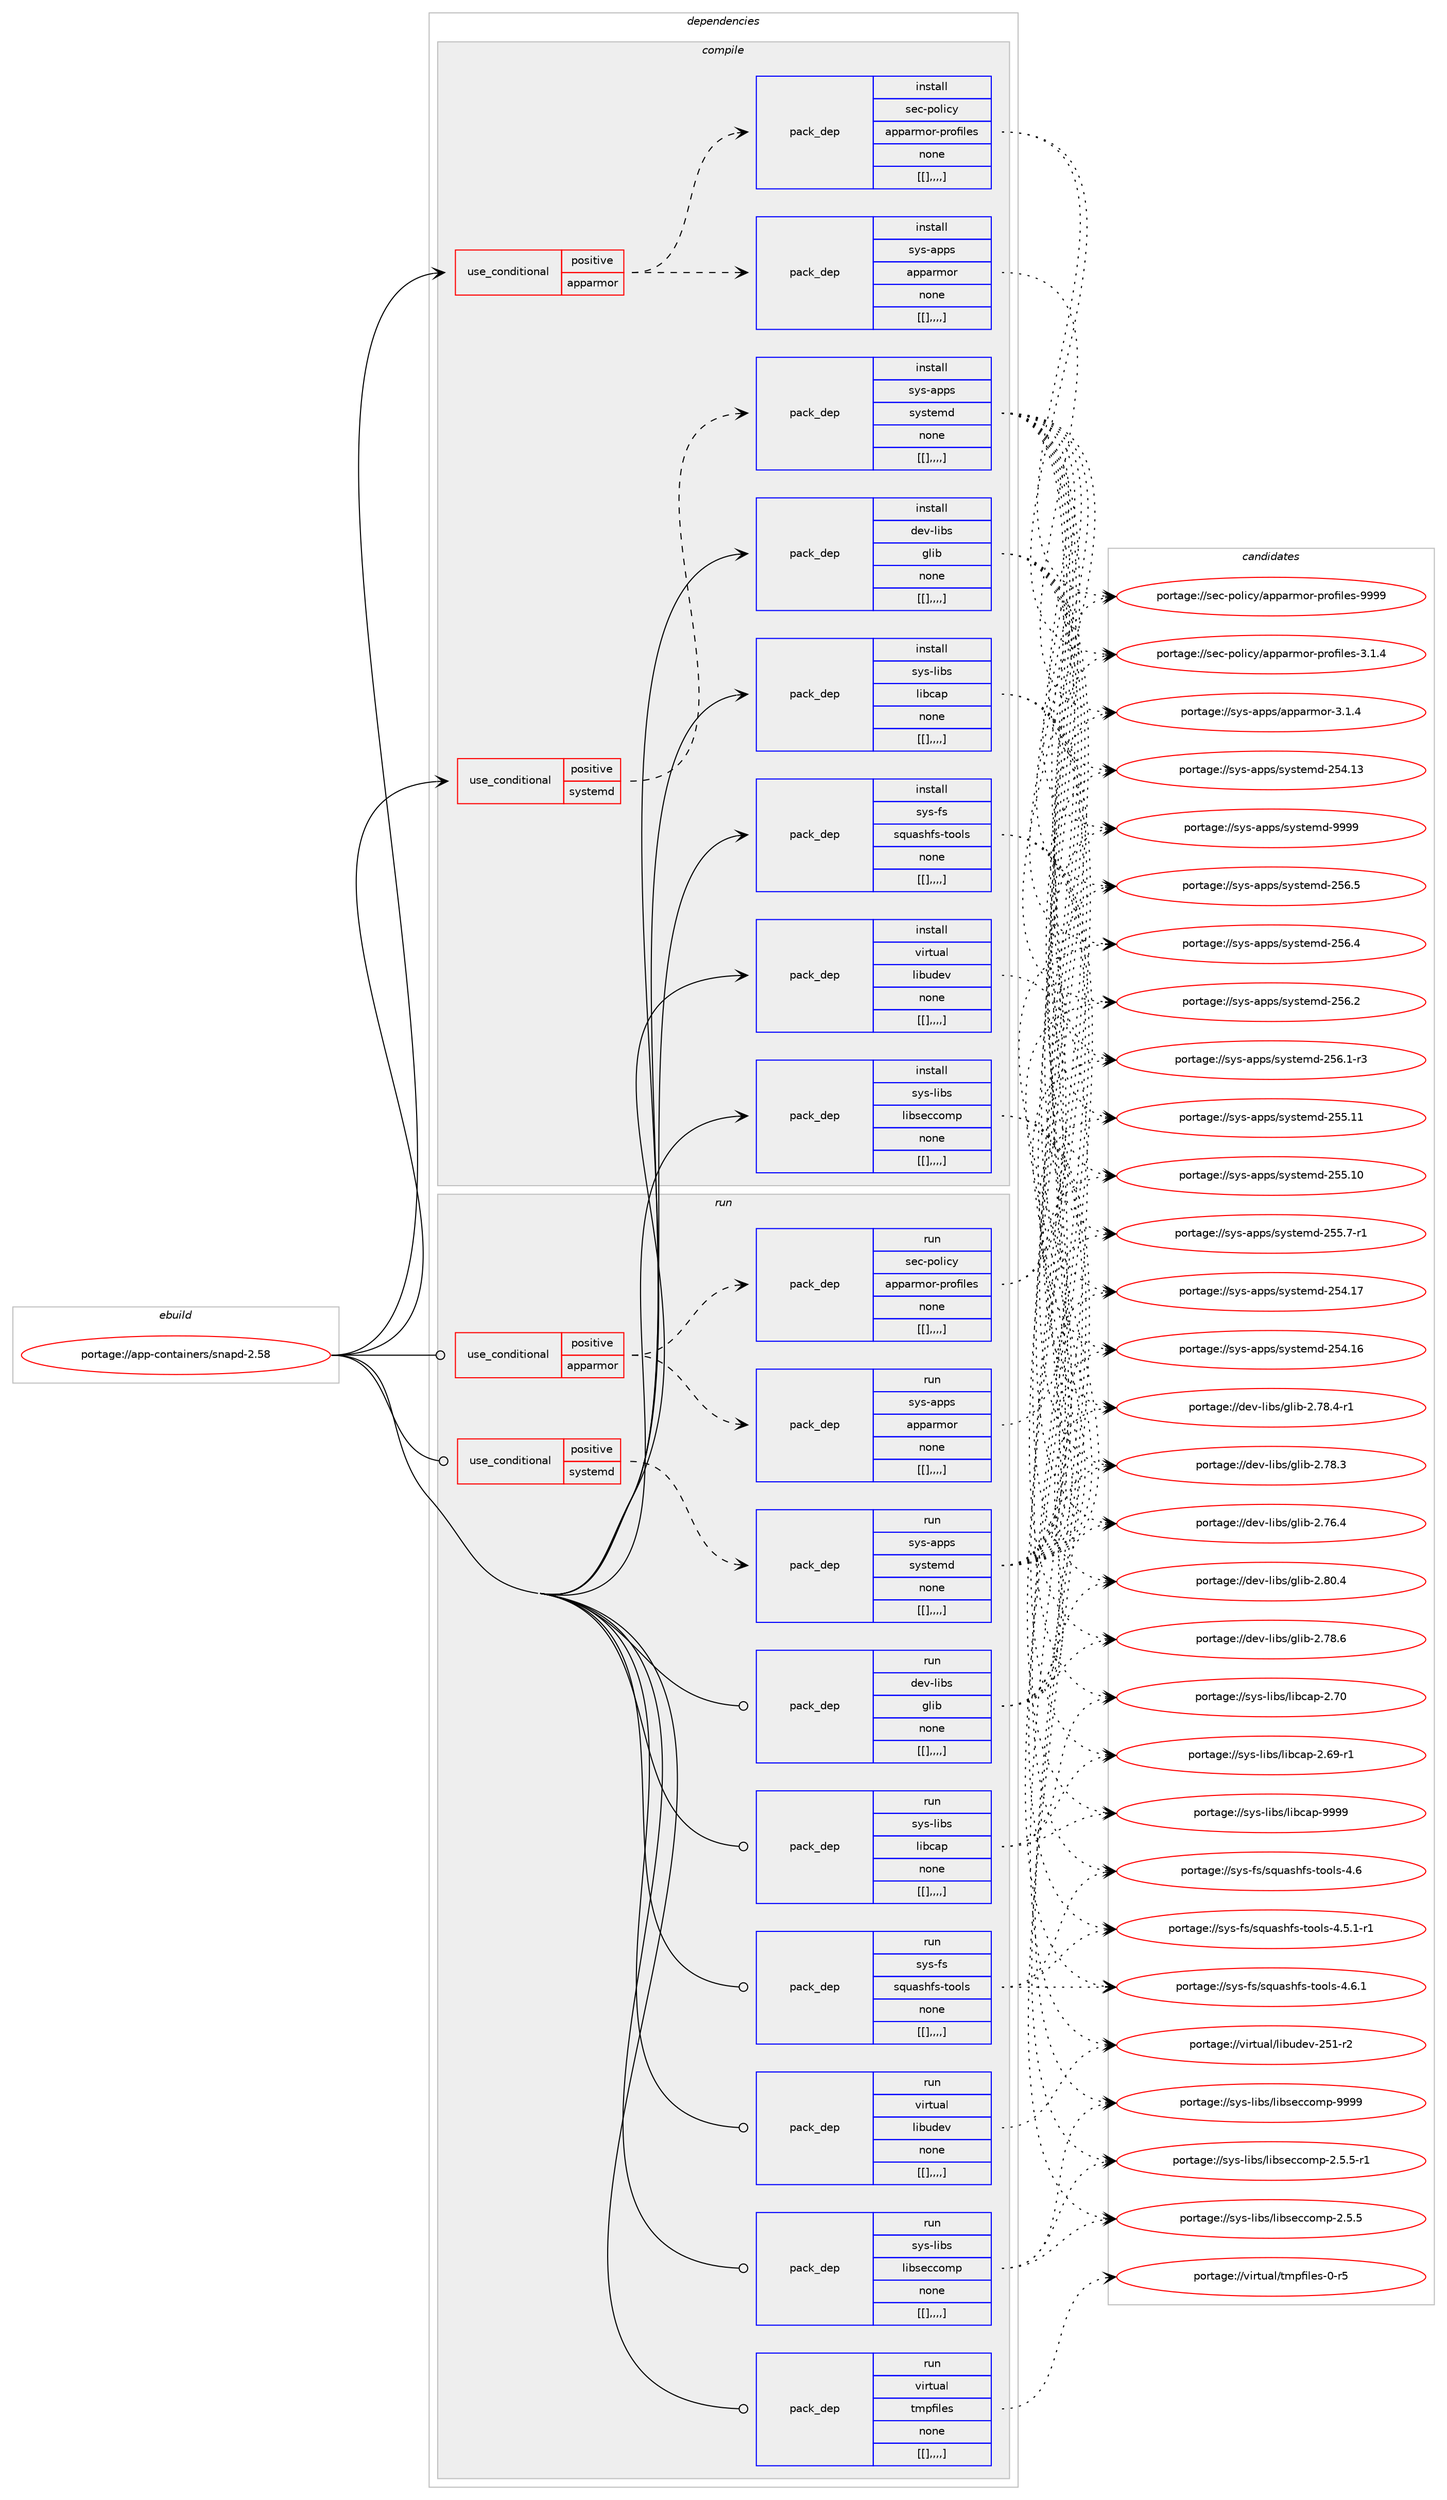 digraph prolog {

# *************
# Graph options
# *************

newrank=true;
concentrate=true;
compound=true;
graph [rankdir=LR,fontname=Helvetica,fontsize=10,ranksep=1.5];#, ranksep=2.5, nodesep=0.2];
edge  [arrowhead=vee];
node  [fontname=Helvetica,fontsize=10];

# **********
# The ebuild
# **********

subgraph cluster_leftcol {
color=gray;
label=<<i>ebuild</i>>;
id [label="portage://app-containers/snapd-2.58", color=red, width=4, href="../app-containers/snapd-2.58.svg"];
}

# ****************
# The dependencies
# ****************

subgraph cluster_midcol {
color=gray;
label=<<i>dependencies</i>>;
subgraph cluster_compile {
fillcolor="#eeeeee";
style=filled;
label=<<i>compile</i>>;
subgraph cond3445 {
dependency12603 [label=<<TABLE BORDER="0" CELLBORDER="1" CELLSPACING="0" CELLPADDING="4"><TR><TD ROWSPAN="3" CELLPADDING="10">use_conditional</TD></TR><TR><TD>positive</TD></TR><TR><TD>apparmor</TD></TR></TABLE>>, shape=none, color=red];
subgraph pack9089 {
dependency12604 [label=<<TABLE BORDER="0" CELLBORDER="1" CELLSPACING="0" CELLPADDING="4" WIDTH="220"><TR><TD ROWSPAN="6" CELLPADDING="30">pack_dep</TD></TR><TR><TD WIDTH="110">install</TD></TR><TR><TD>sec-policy</TD></TR><TR><TD>apparmor-profiles</TD></TR><TR><TD>none</TD></TR><TR><TD>[[],,,,]</TD></TR></TABLE>>, shape=none, color=blue];
}
dependency12603:e -> dependency12604:w [weight=20,style="dashed",arrowhead="vee"];
subgraph pack9090 {
dependency12605 [label=<<TABLE BORDER="0" CELLBORDER="1" CELLSPACING="0" CELLPADDING="4" WIDTH="220"><TR><TD ROWSPAN="6" CELLPADDING="30">pack_dep</TD></TR><TR><TD WIDTH="110">install</TD></TR><TR><TD>sys-apps</TD></TR><TR><TD>apparmor</TD></TR><TR><TD>none</TD></TR><TR><TD>[[],,,,]</TD></TR></TABLE>>, shape=none, color=blue];
}
dependency12603:e -> dependency12605:w [weight=20,style="dashed",arrowhead="vee"];
}
id:e -> dependency12603:w [weight=20,style="solid",arrowhead="vee"];
subgraph cond3446 {
dependency12606 [label=<<TABLE BORDER="0" CELLBORDER="1" CELLSPACING="0" CELLPADDING="4"><TR><TD ROWSPAN="3" CELLPADDING="10">use_conditional</TD></TR><TR><TD>positive</TD></TR><TR><TD>systemd</TD></TR></TABLE>>, shape=none, color=red];
subgraph pack9091 {
dependency12607 [label=<<TABLE BORDER="0" CELLBORDER="1" CELLSPACING="0" CELLPADDING="4" WIDTH="220"><TR><TD ROWSPAN="6" CELLPADDING="30">pack_dep</TD></TR><TR><TD WIDTH="110">install</TD></TR><TR><TD>sys-apps</TD></TR><TR><TD>systemd</TD></TR><TR><TD>none</TD></TR><TR><TD>[[],,,,]</TD></TR></TABLE>>, shape=none, color=blue];
}
dependency12606:e -> dependency12607:w [weight=20,style="dashed",arrowhead="vee"];
}
id:e -> dependency12606:w [weight=20,style="solid",arrowhead="vee"];
subgraph pack9092 {
dependency12608 [label=<<TABLE BORDER="0" CELLBORDER="1" CELLSPACING="0" CELLPADDING="4" WIDTH="220"><TR><TD ROWSPAN="6" CELLPADDING="30">pack_dep</TD></TR><TR><TD WIDTH="110">install</TD></TR><TR><TD>dev-libs</TD></TR><TR><TD>glib</TD></TR><TR><TD>none</TD></TR><TR><TD>[[],,,,]</TD></TR></TABLE>>, shape=none, color=blue];
}
id:e -> dependency12608:w [weight=20,style="solid",arrowhead="vee"];
subgraph pack9093 {
dependency12609 [label=<<TABLE BORDER="0" CELLBORDER="1" CELLSPACING="0" CELLPADDING="4" WIDTH="220"><TR><TD ROWSPAN="6" CELLPADDING="30">pack_dep</TD></TR><TR><TD WIDTH="110">install</TD></TR><TR><TD>sys-fs</TD></TR><TR><TD>squashfs-tools</TD></TR><TR><TD>none</TD></TR><TR><TD>[[],,,,]</TD></TR></TABLE>>, shape=none, color=blue];
}
id:e -> dependency12609:w [weight=20,style="solid",arrowhead="vee"];
subgraph pack9094 {
dependency12610 [label=<<TABLE BORDER="0" CELLBORDER="1" CELLSPACING="0" CELLPADDING="4" WIDTH="220"><TR><TD ROWSPAN="6" CELLPADDING="30">pack_dep</TD></TR><TR><TD WIDTH="110">install</TD></TR><TR><TD>sys-libs</TD></TR><TR><TD>libcap</TD></TR><TR><TD>none</TD></TR><TR><TD>[[],,,,]</TD></TR></TABLE>>, shape=none, color=blue];
}
id:e -> dependency12610:w [weight=20,style="solid",arrowhead="vee"];
subgraph pack9095 {
dependency12611 [label=<<TABLE BORDER="0" CELLBORDER="1" CELLSPACING="0" CELLPADDING="4" WIDTH="220"><TR><TD ROWSPAN="6" CELLPADDING="30">pack_dep</TD></TR><TR><TD WIDTH="110">install</TD></TR><TR><TD>sys-libs</TD></TR><TR><TD>libseccomp</TD></TR><TR><TD>none</TD></TR><TR><TD>[[],,,,]</TD></TR></TABLE>>, shape=none, color=blue];
}
id:e -> dependency12611:w [weight=20,style="solid",arrowhead="vee"];
subgraph pack9096 {
dependency12612 [label=<<TABLE BORDER="0" CELLBORDER="1" CELLSPACING="0" CELLPADDING="4" WIDTH="220"><TR><TD ROWSPAN="6" CELLPADDING="30">pack_dep</TD></TR><TR><TD WIDTH="110">install</TD></TR><TR><TD>virtual</TD></TR><TR><TD>libudev</TD></TR><TR><TD>none</TD></TR><TR><TD>[[],,,,]</TD></TR></TABLE>>, shape=none, color=blue];
}
id:e -> dependency12612:w [weight=20,style="solid",arrowhead="vee"];
}
subgraph cluster_compileandrun {
fillcolor="#eeeeee";
style=filled;
label=<<i>compile and run</i>>;
}
subgraph cluster_run {
fillcolor="#eeeeee";
style=filled;
label=<<i>run</i>>;
subgraph cond3447 {
dependency12613 [label=<<TABLE BORDER="0" CELLBORDER="1" CELLSPACING="0" CELLPADDING="4"><TR><TD ROWSPAN="3" CELLPADDING="10">use_conditional</TD></TR><TR><TD>positive</TD></TR><TR><TD>apparmor</TD></TR></TABLE>>, shape=none, color=red];
subgraph pack9097 {
dependency12614 [label=<<TABLE BORDER="0" CELLBORDER="1" CELLSPACING="0" CELLPADDING="4" WIDTH="220"><TR><TD ROWSPAN="6" CELLPADDING="30">pack_dep</TD></TR><TR><TD WIDTH="110">run</TD></TR><TR><TD>sec-policy</TD></TR><TR><TD>apparmor-profiles</TD></TR><TR><TD>none</TD></TR><TR><TD>[[],,,,]</TD></TR></TABLE>>, shape=none, color=blue];
}
dependency12613:e -> dependency12614:w [weight=20,style="dashed",arrowhead="vee"];
subgraph pack9098 {
dependency12615 [label=<<TABLE BORDER="0" CELLBORDER="1" CELLSPACING="0" CELLPADDING="4" WIDTH="220"><TR><TD ROWSPAN="6" CELLPADDING="30">pack_dep</TD></TR><TR><TD WIDTH="110">run</TD></TR><TR><TD>sys-apps</TD></TR><TR><TD>apparmor</TD></TR><TR><TD>none</TD></TR><TR><TD>[[],,,,]</TD></TR></TABLE>>, shape=none, color=blue];
}
dependency12613:e -> dependency12615:w [weight=20,style="dashed",arrowhead="vee"];
}
id:e -> dependency12613:w [weight=20,style="solid",arrowhead="odot"];
subgraph cond3448 {
dependency12616 [label=<<TABLE BORDER="0" CELLBORDER="1" CELLSPACING="0" CELLPADDING="4"><TR><TD ROWSPAN="3" CELLPADDING="10">use_conditional</TD></TR><TR><TD>positive</TD></TR><TR><TD>systemd</TD></TR></TABLE>>, shape=none, color=red];
subgraph pack9099 {
dependency12617 [label=<<TABLE BORDER="0" CELLBORDER="1" CELLSPACING="0" CELLPADDING="4" WIDTH="220"><TR><TD ROWSPAN="6" CELLPADDING="30">pack_dep</TD></TR><TR><TD WIDTH="110">run</TD></TR><TR><TD>sys-apps</TD></TR><TR><TD>systemd</TD></TR><TR><TD>none</TD></TR><TR><TD>[[],,,,]</TD></TR></TABLE>>, shape=none, color=blue];
}
dependency12616:e -> dependency12617:w [weight=20,style="dashed",arrowhead="vee"];
}
id:e -> dependency12616:w [weight=20,style="solid",arrowhead="odot"];
subgraph pack9100 {
dependency12618 [label=<<TABLE BORDER="0" CELLBORDER="1" CELLSPACING="0" CELLPADDING="4" WIDTH="220"><TR><TD ROWSPAN="6" CELLPADDING="30">pack_dep</TD></TR><TR><TD WIDTH="110">run</TD></TR><TR><TD>dev-libs</TD></TR><TR><TD>glib</TD></TR><TR><TD>none</TD></TR><TR><TD>[[],,,,]</TD></TR></TABLE>>, shape=none, color=blue];
}
id:e -> dependency12618:w [weight=20,style="solid",arrowhead="odot"];
subgraph pack9101 {
dependency12619 [label=<<TABLE BORDER="0" CELLBORDER="1" CELLSPACING="0" CELLPADDING="4" WIDTH="220"><TR><TD ROWSPAN="6" CELLPADDING="30">pack_dep</TD></TR><TR><TD WIDTH="110">run</TD></TR><TR><TD>sys-fs</TD></TR><TR><TD>squashfs-tools</TD></TR><TR><TD>none</TD></TR><TR><TD>[[],,,,]</TD></TR></TABLE>>, shape=none, color=blue];
}
id:e -> dependency12619:w [weight=20,style="solid",arrowhead="odot"];
subgraph pack9102 {
dependency12620 [label=<<TABLE BORDER="0" CELLBORDER="1" CELLSPACING="0" CELLPADDING="4" WIDTH="220"><TR><TD ROWSPAN="6" CELLPADDING="30">pack_dep</TD></TR><TR><TD WIDTH="110">run</TD></TR><TR><TD>sys-libs</TD></TR><TR><TD>libcap</TD></TR><TR><TD>none</TD></TR><TR><TD>[[],,,,]</TD></TR></TABLE>>, shape=none, color=blue];
}
id:e -> dependency12620:w [weight=20,style="solid",arrowhead="odot"];
subgraph pack9103 {
dependency12621 [label=<<TABLE BORDER="0" CELLBORDER="1" CELLSPACING="0" CELLPADDING="4" WIDTH="220"><TR><TD ROWSPAN="6" CELLPADDING="30">pack_dep</TD></TR><TR><TD WIDTH="110">run</TD></TR><TR><TD>sys-libs</TD></TR><TR><TD>libseccomp</TD></TR><TR><TD>none</TD></TR><TR><TD>[[],,,,]</TD></TR></TABLE>>, shape=none, color=blue];
}
id:e -> dependency12621:w [weight=20,style="solid",arrowhead="odot"];
subgraph pack9104 {
dependency12622 [label=<<TABLE BORDER="0" CELLBORDER="1" CELLSPACING="0" CELLPADDING="4" WIDTH="220"><TR><TD ROWSPAN="6" CELLPADDING="30">pack_dep</TD></TR><TR><TD WIDTH="110">run</TD></TR><TR><TD>virtual</TD></TR><TR><TD>libudev</TD></TR><TR><TD>none</TD></TR><TR><TD>[[],,,,]</TD></TR></TABLE>>, shape=none, color=blue];
}
id:e -> dependency12622:w [weight=20,style="solid",arrowhead="odot"];
subgraph pack9105 {
dependency12623 [label=<<TABLE BORDER="0" CELLBORDER="1" CELLSPACING="0" CELLPADDING="4" WIDTH="220"><TR><TD ROWSPAN="6" CELLPADDING="30">pack_dep</TD></TR><TR><TD WIDTH="110">run</TD></TR><TR><TD>virtual</TD></TR><TR><TD>tmpfiles</TD></TR><TR><TD>none</TD></TR><TR><TD>[[],,,,]</TD></TR></TABLE>>, shape=none, color=blue];
}
id:e -> dependency12623:w [weight=20,style="solid",arrowhead="odot"];
}
}

# **************
# The candidates
# **************

subgraph cluster_choices {
rank=same;
color=gray;
label=<<i>candidates</i>>;

subgraph choice9089 {
color=black;
nodesep=1;
choice115101994511211110810599121479711211297114109111114451121141111021051081011154557575757 [label="portage://sec-policy/apparmor-profiles-9999", color=red, width=4,href="../sec-policy/apparmor-profiles-9999.svg"];
choice11510199451121111081059912147971121129711410911111445112114111102105108101115455146494652 [label="portage://sec-policy/apparmor-profiles-3.1.4", color=red, width=4,href="../sec-policy/apparmor-profiles-3.1.4.svg"];
dependency12604:e -> choice115101994511211110810599121479711211297114109111114451121141111021051081011154557575757:w [style=dotted,weight="100"];
dependency12604:e -> choice11510199451121111081059912147971121129711410911111445112114111102105108101115455146494652:w [style=dotted,weight="100"];
}
subgraph choice9090 {
color=black;
nodesep=1;
choice1151211154597112112115479711211297114109111114455146494652 [label="portage://sys-apps/apparmor-3.1.4", color=red, width=4,href="../sys-apps/apparmor-3.1.4.svg"];
dependency12605:e -> choice1151211154597112112115479711211297114109111114455146494652:w [style=dotted,weight="100"];
}
subgraph choice9091 {
color=black;
nodesep=1;
choice1151211154597112112115471151211151161011091004557575757 [label="portage://sys-apps/systemd-9999", color=red, width=4,href="../sys-apps/systemd-9999.svg"];
choice115121115459711211211547115121115116101109100455053544653 [label="portage://sys-apps/systemd-256.5", color=red, width=4,href="../sys-apps/systemd-256.5.svg"];
choice115121115459711211211547115121115116101109100455053544652 [label="portage://sys-apps/systemd-256.4", color=red, width=4,href="../sys-apps/systemd-256.4.svg"];
choice115121115459711211211547115121115116101109100455053544650 [label="portage://sys-apps/systemd-256.2", color=red, width=4,href="../sys-apps/systemd-256.2.svg"];
choice1151211154597112112115471151211151161011091004550535446494511451 [label="portage://sys-apps/systemd-256.1-r3", color=red, width=4,href="../sys-apps/systemd-256.1-r3.svg"];
choice11512111545971121121154711512111511610110910045505353464949 [label="portage://sys-apps/systemd-255.11", color=red, width=4,href="../sys-apps/systemd-255.11.svg"];
choice11512111545971121121154711512111511610110910045505353464948 [label="portage://sys-apps/systemd-255.10", color=red, width=4,href="../sys-apps/systemd-255.10.svg"];
choice1151211154597112112115471151211151161011091004550535346554511449 [label="portage://sys-apps/systemd-255.7-r1", color=red, width=4,href="../sys-apps/systemd-255.7-r1.svg"];
choice11512111545971121121154711512111511610110910045505352464955 [label="portage://sys-apps/systemd-254.17", color=red, width=4,href="../sys-apps/systemd-254.17.svg"];
choice11512111545971121121154711512111511610110910045505352464954 [label="portage://sys-apps/systemd-254.16", color=red, width=4,href="../sys-apps/systemd-254.16.svg"];
choice11512111545971121121154711512111511610110910045505352464951 [label="portage://sys-apps/systemd-254.13", color=red, width=4,href="../sys-apps/systemd-254.13.svg"];
dependency12607:e -> choice1151211154597112112115471151211151161011091004557575757:w [style=dotted,weight="100"];
dependency12607:e -> choice115121115459711211211547115121115116101109100455053544653:w [style=dotted,weight="100"];
dependency12607:e -> choice115121115459711211211547115121115116101109100455053544652:w [style=dotted,weight="100"];
dependency12607:e -> choice115121115459711211211547115121115116101109100455053544650:w [style=dotted,weight="100"];
dependency12607:e -> choice1151211154597112112115471151211151161011091004550535446494511451:w [style=dotted,weight="100"];
dependency12607:e -> choice11512111545971121121154711512111511610110910045505353464949:w [style=dotted,weight="100"];
dependency12607:e -> choice11512111545971121121154711512111511610110910045505353464948:w [style=dotted,weight="100"];
dependency12607:e -> choice1151211154597112112115471151211151161011091004550535346554511449:w [style=dotted,weight="100"];
dependency12607:e -> choice11512111545971121121154711512111511610110910045505352464955:w [style=dotted,weight="100"];
dependency12607:e -> choice11512111545971121121154711512111511610110910045505352464954:w [style=dotted,weight="100"];
dependency12607:e -> choice11512111545971121121154711512111511610110910045505352464951:w [style=dotted,weight="100"];
}
subgraph choice9092 {
color=black;
nodesep=1;
choice1001011184510810598115471031081059845504656484652 [label="portage://dev-libs/glib-2.80.4", color=red, width=4,href="../dev-libs/glib-2.80.4.svg"];
choice1001011184510810598115471031081059845504655564654 [label="portage://dev-libs/glib-2.78.6", color=red, width=4,href="../dev-libs/glib-2.78.6.svg"];
choice10010111845108105981154710310810598455046555646524511449 [label="portage://dev-libs/glib-2.78.4-r1", color=red, width=4,href="../dev-libs/glib-2.78.4-r1.svg"];
choice1001011184510810598115471031081059845504655564651 [label="portage://dev-libs/glib-2.78.3", color=red, width=4,href="../dev-libs/glib-2.78.3.svg"];
choice1001011184510810598115471031081059845504655544652 [label="portage://dev-libs/glib-2.76.4", color=red, width=4,href="../dev-libs/glib-2.76.4.svg"];
dependency12608:e -> choice1001011184510810598115471031081059845504656484652:w [style=dotted,weight="100"];
dependency12608:e -> choice1001011184510810598115471031081059845504655564654:w [style=dotted,weight="100"];
dependency12608:e -> choice10010111845108105981154710310810598455046555646524511449:w [style=dotted,weight="100"];
dependency12608:e -> choice1001011184510810598115471031081059845504655564651:w [style=dotted,weight="100"];
dependency12608:e -> choice1001011184510810598115471031081059845504655544652:w [style=dotted,weight="100"];
}
subgraph choice9093 {
color=black;
nodesep=1;
choice11512111545102115471151131179711510410211545116111111108115455246544649 [label="portage://sys-fs/squashfs-tools-4.6.1", color=red, width=4,href="../sys-fs/squashfs-tools-4.6.1.svg"];
choice1151211154510211547115113117971151041021154511611111110811545524654 [label="portage://sys-fs/squashfs-tools-4.6", color=red, width=4,href="../sys-fs/squashfs-tools-4.6.svg"];
choice115121115451021154711511311797115104102115451161111111081154552465346494511449 [label="portage://sys-fs/squashfs-tools-4.5.1-r1", color=red, width=4,href="../sys-fs/squashfs-tools-4.5.1-r1.svg"];
dependency12609:e -> choice11512111545102115471151131179711510410211545116111111108115455246544649:w [style=dotted,weight="100"];
dependency12609:e -> choice1151211154510211547115113117971151041021154511611111110811545524654:w [style=dotted,weight="100"];
dependency12609:e -> choice115121115451021154711511311797115104102115451161111111081154552465346494511449:w [style=dotted,weight="100"];
}
subgraph choice9094 {
color=black;
nodesep=1;
choice1151211154510810598115471081059899971124557575757 [label="portage://sys-libs/libcap-9999", color=red, width=4,href="../sys-libs/libcap-9999.svg"];
choice1151211154510810598115471081059899971124550465548 [label="portage://sys-libs/libcap-2.70", color=red, width=4,href="../sys-libs/libcap-2.70.svg"];
choice11512111545108105981154710810598999711245504654574511449 [label="portage://sys-libs/libcap-2.69-r1", color=red, width=4,href="../sys-libs/libcap-2.69-r1.svg"];
dependency12610:e -> choice1151211154510810598115471081059899971124557575757:w [style=dotted,weight="100"];
dependency12610:e -> choice1151211154510810598115471081059899971124550465548:w [style=dotted,weight="100"];
dependency12610:e -> choice11512111545108105981154710810598999711245504654574511449:w [style=dotted,weight="100"];
}
subgraph choice9095 {
color=black;
nodesep=1;
choice1151211154510810598115471081059811510199991111091124557575757 [label="portage://sys-libs/libseccomp-9999", color=red, width=4,href="../sys-libs/libseccomp-9999.svg"];
choice1151211154510810598115471081059811510199991111091124550465346534511449 [label="portage://sys-libs/libseccomp-2.5.5-r1", color=red, width=4,href="../sys-libs/libseccomp-2.5.5-r1.svg"];
choice115121115451081059811547108105981151019999111109112455046534653 [label="portage://sys-libs/libseccomp-2.5.5", color=red, width=4,href="../sys-libs/libseccomp-2.5.5.svg"];
dependency12611:e -> choice1151211154510810598115471081059811510199991111091124557575757:w [style=dotted,weight="100"];
dependency12611:e -> choice1151211154510810598115471081059811510199991111091124550465346534511449:w [style=dotted,weight="100"];
dependency12611:e -> choice115121115451081059811547108105981151019999111109112455046534653:w [style=dotted,weight="100"];
}
subgraph choice9096 {
color=black;
nodesep=1;
choice118105114116117971084710810598117100101118455053494511450 [label="portage://virtual/libudev-251-r2", color=red, width=4,href="../virtual/libudev-251-r2.svg"];
dependency12612:e -> choice118105114116117971084710810598117100101118455053494511450:w [style=dotted,weight="100"];
}
subgraph choice9097 {
color=black;
nodesep=1;
choice115101994511211110810599121479711211297114109111114451121141111021051081011154557575757 [label="portage://sec-policy/apparmor-profiles-9999", color=red, width=4,href="../sec-policy/apparmor-profiles-9999.svg"];
choice11510199451121111081059912147971121129711410911111445112114111102105108101115455146494652 [label="portage://sec-policy/apparmor-profiles-3.1.4", color=red, width=4,href="../sec-policy/apparmor-profiles-3.1.4.svg"];
dependency12614:e -> choice115101994511211110810599121479711211297114109111114451121141111021051081011154557575757:w [style=dotted,weight="100"];
dependency12614:e -> choice11510199451121111081059912147971121129711410911111445112114111102105108101115455146494652:w [style=dotted,weight="100"];
}
subgraph choice9098 {
color=black;
nodesep=1;
choice1151211154597112112115479711211297114109111114455146494652 [label="portage://sys-apps/apparmor-3.1.4", color=red, width=4,href="../sys-apps/apparmor-3.1.4.svg"];
dependency12615:e -> choice1151211154597112112115479711211297114109111114455146494652:w [style=dotted,weight="100"];
}
subgraph choice9099 {
color=black;
nodesep=1;
choice1151211154597112112115471151211151161011091004557575757 [label="portage://sys-apps/systemd-9999", color=red, width=4,href="../sys-apps/systemd-9999.svg"];
choice115121115459711211211547115121115116101109100455053544653 [label="portage://sys-apps/systemd-256.5", color=red, width=4,href="../sys-apps/systemd-256.5.svg"];
choice115121115459711211211547115121115116101109100455053544652 [label="portage://sys-apps/systemd-256.4", color=red, width=4,href="../sys-apps/systemd-256.4.svg"];
choice115121115459711211211547115121115116101109100455053544650 [label="portage://sys-apps/systemd-256.2", color=red, width=4,href="../sys-apps/systemd-256.2.svg"];
choice1151211154597112112115471151211151161011091004550535446494511451 [label="portage://sys-apps/systemd-256.1-r3", color=red, width=4,href="../sys-apps/systemd-256.1-r3.svg"];
choice11512111545971121121154711512111511610110910045505353464949 [label="portage://sys-apps/systemd-255.11", color=red, width=4,href="../sys-apps/systemd-255.11.svg"];
choice11512111545971121121154711512111511610110910045505353464948 [label="portage://sys-apps/systemd-255.10", color=red, width=4,href="../sys-apps/systemd-255.10.svg"];
choice1151211154597112112115471151211151161011091004550535346554511449 [label="portage://sys-apps/systemd-255.7-r1", color=red, width=4,href="../sys-apps/systemd-255.7-r1.svg"];
choice11512111545971121121154711512111511610110910045505352464955 [label="portage://sys-apps/systemd-254.17", color=red, width=4,href="../sys-apps/systemd-254.17.svg"];
choice11512111545971121121154711512111511610110910045505352464954 [label="portage://sys-apps/systemd-254.16", color=red, width=4,href="../sys-apps/systemd-254.16.svg"];
choice11512111545971121121154711512111511610110910045505352464951 [label="portage://sys-apps/systemd-254.13", color=red, width=4,href="../sys-apps/systemd-254.13.svg"];
dependency12617:e -> choice1151211154597112112115471151211151161011091004557575757:w [style=dotted,weight="100"];
dependency12617:e -> choice115121115459711211211547115121115116101109100455053544653:w [style=dotted,weight="100"];
dependency12617:e -> choice115121115459711211211547115121115116101109100455053544652:w [style=dotted,weight="100"];
dependency12617:e -> choice115121115459711211211547115121115116101109100455053544650:w [style=dotted,weight="100"];
dependency12617:e -> choice1151211154597112112115471151211151161011091004550535446494511451:w [style=dotted,weight="100"];
dependency12617:e -> choice11512111545971121121154711512111511610110910045505353464949:w [style=dotted,weight="100"];
dependency12617:e -> choice11512111545971121121154711512111511610110910045505353464948:w [style=dotted,weight="100"];
dependency12617:e -> choice1151211154597112112115471151211151161011091004550535346554511449:w [style=dotted,weight="100"];
dependency12617:e -> choice11512111545971121121154711512111511610110910045505352464955:w [style=dotted,weight="100"];
dependency12617:e -> choice11512111545971121121154711512111511610110910045505352464954:w [style=dotted,weight="100"];
dependency12617:e -> choice11512111545971121121154711512111511610110910045505352464951:w [style=dotted,weight="100"];
}
subgraph choice9100 {
color=black;
nodesep=1;
choice1001011184510810598115471031081059845504656484652 [label="portage://dev-libs/glib-2.80.4", color=red, width=4,href="../dev-libs/glib-2.80.4.svg"];
choice1001011184510810598115471031081059845504655564654 [label="portage://dev-libs/glib-2.78.6", color=red, width=4,href="../dev-libs/glib-2.78.6.svg"];
choice10010111845108105981154710310810598455046555646524511449 [label="portage://dev-libs/glib-2.78.4-r1", color=red, width=4,href="../dev-libs/glib-2.78.4-r1.svg"];
choice1001011184510810598115471031081059845504655564651 [label="portage://dev-libs/glib-2.78.3", color=red, width=4,href="../dev-libs/glib-2.78.3.svg"];
choice1001011184510810598115471031081059845504655544652 [label="portage://dev-libs/glib-2.76.4", color=red, width=4,href="../dev-libs/glib-2.76.4.svg"];
dependency12618:e -> choice1001011184510810598115471031081059845504656484652:w [style=dotted,weight="100"];
dependency12618:e -> choice1001011184510810598115471031081059845504655564654:w [style=dotted,weight="100"];
dependency12618:e -> choice10010111845108105981154710310810598455046555646524511449:w [style=dotted,weight="100"];
dependency12618:e -> choice1001011184510810598115471031081059845504655564651:w [style=dotted,weight="100"];
dependency12618:e -> choice1001011184510810598115471031081059845504655544652:w [style=dotted,weight="100"];
}
subgraph choice9101 {
color=black;
nodesep=1;
choice11512111545102115471151131179711510410211545116111111108115455246544649 [label="portage://sys-fs/squashfs-tools-4.6.1", color=red, width=4,href="../sys-fs/squashfs-tools-4.6.1.svg"];
choice1151211154510211547115113117971151041021154511611111110811545524654 [label="portage://sys-fs/squashfs-tools-4.6", color=red, width=4,href="../sys-fs/squashfs-tools-4.6.svg"];
choice115121115451021154711511311797115104102115451161111111081154552465346494511449 [label="portage://sys-fs/squashfs-tools-4.5.1-r1", color=red, width=4,href="../sys-fs/squashfs-tools-4.5.1-r1.svg"];
dependency12619:e -> choice11512111545102115471151131179711510410211545116111111108115455246544649:w [style=dotted,weight="100"];
dependency12619:e -> choice1151211154510211547115113117971151041021154511611111110811545524654:w [style=dotted,weight="100"];
dependency12619:e -> choice115121115451021154711511311797115104102115451161111111081154552465346494511449:w [style=dotted,weight="100"];
}
subgraph choice9102 {
color=black;
nodesep=1;
choice1151211154510810598115471081059899971124557575757 [label="portage://sys-libs/libcap-9999", color=red, width=4,href="../sys-libs/libcap-9999.svg"];
choice1151211154510810598115471081059899971124550465548 [label="portage://sys-libs/libcap-2.70", color=red, width=4,href="../sys-libs/libcap-2.70.svg"];
choice11512111545108105981154710810598999711245504654574511449 [label="portage://sys-libs/libcap-2.69-r1", color=red, width=4,href="../sys-libs/libcap-2.69-r1.svg"];
dependency12620:e -> choice1151211154510810598115471081059899971124557575757:w [style=dotted,weight="100"];
dependency12620:e -> choice1151211154510810598115471081059899971124550465548:w [style=dotted,weight="100"];
dependency12620:e -> choice11512111545108105981154710810598999711245504654574511449:w [style=dotted,weight="100"];
}
subgraph choice9103 {
color=black;
nodesep=1;
choice1151211154510810598115471081059811510199991111091124557575757 [label="portage://sys-libs/libseccomp-9999", color=red, width=4,href="../sys-libs/libseccomp-9999.svg"];
choice1151211154510810598115471081059811510199991111091124550465346534511449 [label="portage://sys-libs/libseccomp-2.5.5-r1", color=red, width=4,href="../sys-libs/libseccomp-2.5.5-r1.svg"];
choice115121115451081059811547108105981151019999111109112455046534653 [label="portage://sys-libs/libseccomp-2.5.5", color=red, width=4,href="../sys-libs/libseccomp-2.5.5.svg"];
dependency12621:e -> choice1151211154510810598115471081059811510199991111091124557575757:w [style=dotted,weight="100"];
dependency12621:e -> choice1151211154510810598115471081059811510199991111091124550465346534511449:w [style=dotted,weight="100"];
dependency12621:e -> choice115121115451081059811547108105981151019999111109112455046534653:w [style=dotted,weight="100"];
}
subgraph choice9104 {
color=black;
nodesep=1;
choice118105114116117971084710810598117100101118455053494511450 [label="portage://virtual/libudev-251-r2", color=red, width=4,href="../virtual/libudev-251-r2.svg"];
dependency12622:e -> choice118105114116117971084710810598117100101118455053494511450:w [style=dotted,weight="100"];
}
subgraph choice9105 {
color=black;
nodesep=1;
choice118105114116117971084711610911210210510810111545484511453 [label="portage://virtual/tmpfiles-0-r5", color=red, width=4,href="../virtual/tmpfiles-0-r5.svg"];
dependency12623:e -> choice118105114116117971084711610911210210510810111545484511453:w [style=dotted,weight="100"];
}
}

}
